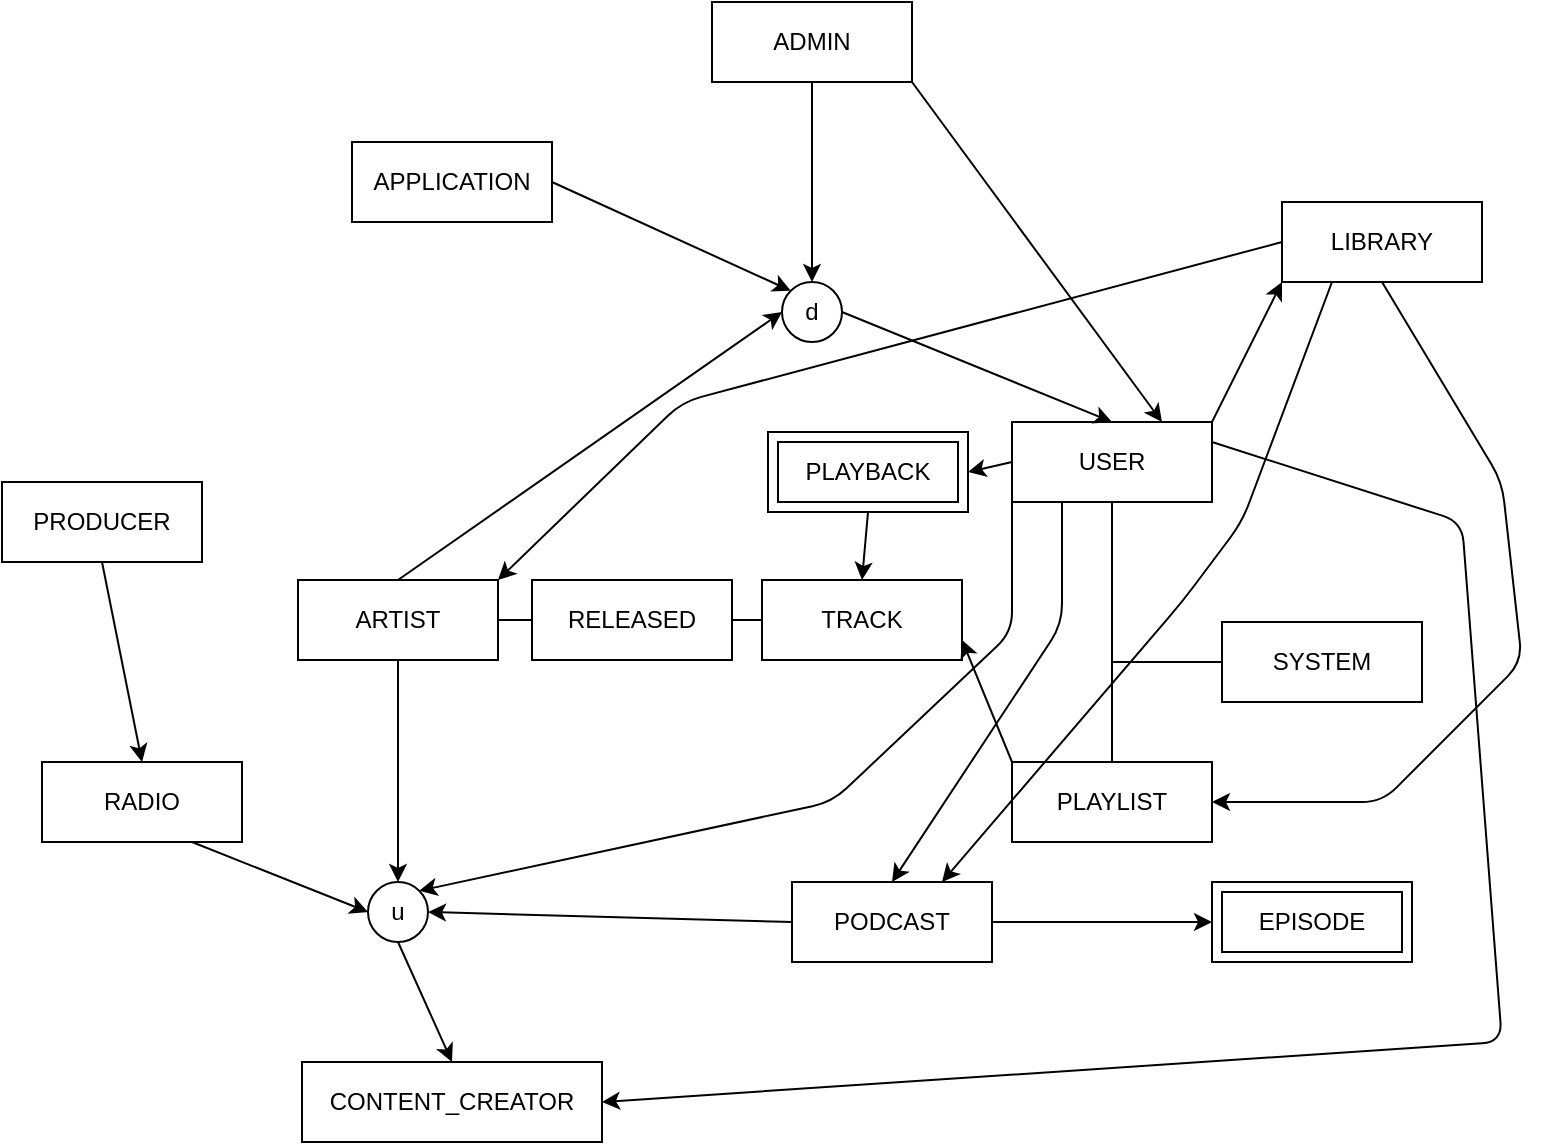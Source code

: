 <mxfile version="15.4.1" type="github">
  <diagram id="R2lEEEUBdFMjLlhIrx00" name="Page-1">
    <mxGraphModel dx="1422" dy="786" grid="0" gridSize="10" guides="1" tooltips="1" connect="1" arrows="1" fold="1" page="1" pageScale="1" pageWidth="850" pageHeight="1100" math="0" shadow="0" extFonts="Permanent Marker^https://fonts.googleapis.com/css?family=Permanent+Marker">
      <root>
        <mxCell id="0" />
        <mxCell id="1" parent="0" />
        <mxCell id="1D2xiEHlIqDx1GY5nxCo-1" value="TRACK" style="whiteSpace=wrap;html=1;align=center;" vertex="1" parent="1">
          <mxGeometry x="420" y="349" width="100" height="40" as="geometry" />
        </mxCell>
        <mxCell id="1D2xiEHlIqDx1GY5nxCo-2" value="SYSTEM" style="whiteSpace=wrap;html=1;align=center;" vertex="1" parent="1">
          <mxGeometry x="650" y="370" width="100" height="40" as="geometry" />
        </mxCell>
        <mxCell id="1D2xiEHlIqDx1GY5nxCo-53" style="edgeStyle=none;rounded=1;orthogonalLoop=1;jettySize=auto;html=1;exitX=0.5;exitY=1;exitDx=0;exitDy=0;entryX=0.5;entryY=0;entryDx=0;entryDy=0;" edge="1" parent="1" source="1D2xiEHlIqDx1GY5nxCo-3" target="1D2xiEHlIqDx1GY5nxCo-52">
          <mxGeometry relative="1" as="geometry" />
        </mxCell>
        <mxCell id="1D2xiEHlIqDx1GY5nxCo-62" style="edgeStyle=none;rounded=1;orthogonalLoop=1;jettySize=auto;html=1;exitX=0.5;exitY=0;exitDx=0;exitDy=0;entryX=0;entryY=0.5;entryDx=0;entryDy=0;" edge="1" parent="1" source="1D2xiEHlIqDx1GY5nxCo-3" target="1D2xiEHlIqDx1GY5nxCo-64">
          <mxGeometry relative="1" as="geometry">
            <mxPoint x="350" y="200" as="targetPoint" />
            <Array as="points" />
          </mxGeometry>
        </mxCell>
        <mxCell id="1D2xiEHlIqDx1GY5nxCo-3" value="ARTIST" style="whiteSpace=wrap;html=1;align=center;" vertex="1" parent="1">
          <mxGeometry x="188" y="349" width="100" height="40" as="geometry" />
        </mxCell>
        <mxCell id="1D2xiEHlIqDx1GY5nxCo-4" value="RELEASED" style="whiteSpace=wrap;html=1;align=center;" vertex="1" parent="1">
          <mxGeometry x="305" y="349" width="100" height="40" as="geometry" />
        </mxCell>
        <mxCell id="1D2xiEHlIqDx1GY5nxCo-69" style="edgeStyle=none;rounded=1;orthogonalLoop=1;jettySize=auto;html=1;exitX=0;exitY=0;exitDx=0;exitDy=0;entryX=1;entryY=0.75;entryDx=0;entryDy=0;" edge="1" parent="1" source="1D2xiEHlIqDx1GY5nxCo-5" target="1D2xiEHlIqDx1GY5nxCo-1">
          <mxGeometry relative="1" as="geometry" />
        </mxCell>
        <mxCell id="1D2xiEHlIqDx1GY5nxCo-5" value="PLAYLIST" style="whiteSpace=wrap;html=1;align=center;" vertex="1" parent="1">
          <mxGeometry x="545" y="440" width="100" height="40" as="geometry" />
        </mxCell>
        <mxCell id="1D2xiEHlIqDx1GY5nxCo-18" style="edgeStyle=none;rounded=0;orthogonalLoop=1;jettySize=auto;html=1;exitX=0;exitY=0.5;exitDx=0;exitDy=0;entryX=1;entryY=0.5;entryDx=0;entryDy=0;" edge="1" parent="1" source="1D2xiEHlIqDx1GY5nxCo-8" target="1D2xiEHlIqDx1GY5nxCo-17">
          <mxGeometry relative="1" as="geometry" />
        </mxCell>
        <mxCell id="1D2xiEHlIqDx1GY5nxCo-49" style="edgeStyle=none;rounded=1;orthogonalLoop=1;jettySize=auto;html=1;exitX=0.25;exitY=1;exitDx=0;exitDy=0;entryX=0.5;entryY=0;entryDx=0;entryDy=0;" edge="1" parent="1" source="1D2xiEHlIqDx1GY5nxCo-8" target="1D2xiEHlIqDx1GY5nxCo-39">
          <mxGeometry relative="1" as="geometry">
            <mxPoint x="355" y="540" as="targetPoint" />
            <Array as="points">
              <mxPoint x="570" y="371" />
            </Array>
          </mxGeometry>
        </mxCell>
        <mxCell id="1D2xiEHlIqDx1GY5nxCo-59" style="edgeStyle=none;rounded=1;orthogonalLoop=1;jettySize=auto;html=1;exitX=1;exitY=0.25;exitDx=0;exitDy=0;entryX=1;entryY=0.5;entryDx=0;entryDy=0;" edge="1" parent="1" source="1D2xiEHlIqDx1GY5nxCo-8" target="1D2xiEHlIqDx1GY5nxCo-55">
          <mxGeometry relative="1" as="geometry">
            <Array as="points">
              <mxPoint x="770" y="320" />
              <mxPoint x="790" y="580" />
            </Array>
          </mxGeometry>
        </mxCell>
        <mxCell id="1D2xiEHlIqDx1GY5nxCo-61" style="edgeStyle=none;rounded=1;orthogonalLoop=1;jettySize=auto;html=1;exitX=0;exitY=1;exitDx=0;exitDy=0;entryX=1;entryY=0;entryDx=0;entryDy=0;" edge="1" parent="1" source="1D2xiEHlIqDx1GY5nxCo-8" target="1D2xiEHlIqDx1GY5nxCo-52">
          <mxGeometry relative="1" as="geometry">
            <Array as="points">
              <mxPoint x="545" y="375" />
              <mxPoint x="455" y="460" />
            </Array>
          </mxGeometry>
        </mxCell>
        <mxCell id="1D2xiEHlIqDx1GY5nxCo-73" style="edgeStyle=none;rounded=1;orthogonalLoop=1;jettySize=auto;html=1;exitX=1;exitY=0;exitDx=0;exitDy=0;entryX=0;entryY=1;entryDx=0;entryDy=0;" edge="1" parent="1" source="1D2xiEHlIqDx1GY5nxCo-8" target="1D2xiEHlIqDx1GY5nxCo-72">
          <mxGeometry relative="1" as="geometry" />
        </mxCell>
        <mxCell id="1D2xiEHlIqDx1GY5nxCo-8" value="USER" style="whiteSpace=wrap;html=1;align=center;" vertex="1" parent="1">
          <mxGeometry x="545" y="270" width="100" height="40" as="geometry" />
        </mxCell>
        <mxCell id="1D2xiEHlIqDx1GY5nxCo-10" value="" style="endArrow=none;html=1;rounded=0;entryX=0;entryY=0.5;entryDx=0;entryDy=0;exitX=1;exitY=0.5;exitDx=0;exitDy=0;" edge="1" parent="1" source="1D2xiEHlIqDx1GY5nxCo-3" target="1D2xiEHlIqDx1GY5nxCo-4">
          <mxGeometry relative="1" as="geometry">
            <mxPoint x="325" y="410" as="sourcePoint" />
            <mxPoint x="415" y="410" as="targetPoint" />
          </mxGeometry>
        </mxCell>
        <mxCell id="1D2xiEHlIqDx1GY5nxCo-11" value="" style="endArrow=none;html=1;rounded=0;entryX=1;entryY=0.5;entryDx=0;entryDy=0;exitX=0;exitY=0.5;exitDx=0;exitDy=0;" edge="1" parent="1" source="1D2xiEHlIqDx1GY5nxCo-1" target="1D2xiEHlIqDx1GY5nxCo-4">
          <mxGeometry relative="1" as="geometry">
            <mxPoint x="325" y="410" as="sourcePoint" />
            <mxPoint x="355" y="490" as="targetPoint" />
          </mxGeometry>
        </mxCell>
        <mxCell id="1D2xiEHlIqDx1GY5nxCo-14" value="" style="endArrow=none;html=1;rounded=0;entryX=0.5;entryY=0;entryDx=0;entryDy=0;exitX=0.5;exitY=1;exitDx=0;exitDy=0;" edge="1" parent="1" source="1D2xiEHlIqDx1GY5nxCo-8" target="1D2xiEHlIqDx1GY5nxCo-5">
          <mxGeometry relative="1" as="geometry">
            <mxPoint x="605" y="490" as="sourcePoint" />
            <mxPoint x="675" y="550" as="targetPoint" />
          </mxGeometry>
        </mxCell>
        <mxCell id="1D2xiEHlIqDx1GY5nxCo-15" value="" style="endArrow=none;html=1;rounded=0;exitX=0;exitY=0.5;exitDx=0;exitDy=0;" edge="1" parent="1" source="1D2xiEHlIqDx1GY5nxCo-2">
          <mxGeometry relative="1" as="geometry">
            <mxPoint x="605" y="310" as="sourcePoint" />
            <mxPoint x="595" y="390" as="targetPoint" />
          </mxGeometry>
        </mxCell>
        <mxCell id="1D2xiEHlIqDx1GY5nxCo-19" style="edgeStyle=none;rounded=0;orthogonalLoop=1;jettySize=auto;html=1;exitX=0.5;exitY=1;exitDx=0;exitDy=0;entryX=0.5;entryY=0;entryDx=0;entryDy=0;" edge="1" parent="1" source="1D2xiEHlIqDx1GY5nxCo-17" target="1D2xiEHlIqDx1GY5nxCo-1">
          <mxGeometry relative="1" as="geometry" />
        </mxCell>
        <mxCell id="1D2xiEHlIqDx1GY5nxCo-17" value="PLAYBACK" style="shape=ext;margin=3;double=1;whiteSpace=wrap;html=1;align=center;" vertex="1" parent="1">
          <mxGeometry x="423" y="275" width="100" height="40" as="geometry" />
        </mxCell>
        <mxCell id="1D2xiEHlIqDx1GY5nxCo-44" style="edgeStyle=none;rounded=1;orthogonalLoop=1;jettySize=auto;html=1;exitX=1;exitY=0.5;exitDx=0;exitDy=0;entryX=0;entryY=0.5;entryDx=0;entryDy=0;" edge="1" parent="1" source="1D2xiEHlIqDx1GY5nxCo-39" target="1D2xiEHlIqDx1GY5nxCo-46">
          <mxGeometry relative="1" as="geometry">
            <mxPoint x="495" y="550" as="targetPoint" />
          </mxGeometry>
        </mxCell>
        <mxCell id="1D2xiEHlIqDx1GY5nxCo-54" style="edgeStyle=none;rounded=1;orthogonalLoop=1;jettySize=auto;html=1;exitX=0;exitY=0.5;exitDx=0;exitDy=0;entryX=1;entryY=0.5;entryDx=0;entryDy=0;" edge="1" parent="1" source="1D2xiEHlIqDx1GY5nxCo-39" target="1D2xiEHlIqDx1GY5nxCo-52">
          <mxGeometry relative="1" as="geometry" />
        </mxCell>
        <mxCell id="1D2xiEHlIqDx1GY5nxCo-39" value="PODCAST" style="whiteSpace=wrap;html=1;align=center;" vertex="1" parent="1">
          <mxGeometry x="435" y="500" width="100" height="40" as="geometry" />
        </mxCell>
        <mxCell id="1D2xiEHlIqDx1GY5nxCo-46" value="EPISODE" style="shape=ext;margin=3;double=1;whiteSpace=wrap;html=1;align=center;" vertex="1" parent="1">
          <mxGeometry x="645" y="500" width="100" height="40" as="geometry" />
        </mxCell>
        <mxCell id="1D2xiEHlIqDx1GY5nxCo-51" value="" style="edgeStyle=none;rounded=1;orthogonalLoop=1;jettySize=auto;html=1;entryX=0.5;entryY=0;entryDx=0;entryDy=0;endArrow=none;" edge="1" parent="1">
          <mxGeometry relative="1" as="geometry">
            <mxPoint x="355" y="540" as="sourcePoint" />
            <mxPoint x="355" y="540" as="targetPoint" />
          </mxGeometry>
        </mxCell>
        <mxCell id="1D2xiEHlIqDx1GY5nxCo-58" style="edgeStyle=none;rounded=1;orthogonalLoop=1;jettySize=auto;html=1;exitX=0.5;exitY=1;exitDx=0;exitDy=0;entryX=0.5;entryY=0;entryDx=0;entryDy=0;" edge="1" parent="1" source="1D2xiEHlIqDx1GY5nxCo-52" target="1D2xiEHlIqDx1GY5nxCo-55">
          <mxGeometry relative="1" as="geometry" />
        </mxCell>
        <mxCell id="1D2xiEHlIqDx1GY5nxCo-52" value="u" style="ellipse;whiteSpace=wrap;html=1;aspect=fixed;" vertex="1" parent="1">
          <mxGeometry x="223" y="500" width="30" height="30" as="geometry" />
        </mxCell>
        <mxCell id="1D2xiEHlIqDx1GY5nxCo-55" value="CONTENT_CREATOR" style="whiteSpace=wrap;html=1;align=center;" vertex="1" parent="1">
          <mxGeometry x="190" y="590" width="150" height="40" as="geometry" />
        </mxCell>
        <mxCell id="1D2xiEHlIqDx1GY5nxCo-65" style="edgeStyle=none;rounded=1;orthogonalLoop=1;jettySize=auto;html=1;exitX=0.5;exitY=1;exitDx=0;exitDy=0;entryX=0.5;entryY=0;entryDx=0;entryDy=0;" edge="1" parent="1" source="1D2xiEHlIqDx1GY5nxCo-63" target="1D2xiEHlIqDx1GY5nxCo-64">
          <mxGeometry relative="1" as="geometry" />
        </mxCell>
        <mxCell id="1D2xiEHlIqDx1GY5nxCo-70" style="edgeStyle=none;rounded=1;orthogonalLoop=1;jettySize=auto;html=1;exitX=1;exitY=1;exitDx=0;exitDy=0;entryX=0.75;entryY=0;entryDx=0;entryDy=0;" edge="1" parent="1" source="1D2xiEHlIqDx1GY5nxCo-63" target="1D2xiEHlIqDx1GY5nxCo-8">
          <mxGeometry relative="1" as="geometry">
            <mxPoint x="650" y="200" as="targetPoint" />
          </mxGeometry>
        </mxCell>
        <mxCell id="1D2xiEHlIqDx1GY5nxCo-63" value="ADMIN" style="whiteSpace=wrap;html=1;align=center;" vertex="1" parent="1">
          <mxGeometry x="395" y="60" width="100" height="40" as="geometry" />
        </mxCell>
        <mxCell id="1D2xiEHlIqDx1GY5nxCo-66" style="edgeStyle=none;rounded=1;orthogonalLoop=1;jettySize=auto;html=1;exitX=1;exitY=0.5;exitDx=0;exitDy=0;entryX=0.5;entryY=0;entryDx=0;entryDy=0;" edge="1" parent="1" source="1D2xiEHlIqDx1GY5nxCo-64" target="1D2xiEHlIqDx1GY5nxCo-8">
          <mxGeometry relative="1" as="geometry" />
        </mxCell>
        <mxCell id="1D2xiEHlIqDx1GY5nxCo-64" value="d" style="ellipse;whiteSpace=wrap;html=1;aspect=fixed;" vertex="1" parent="1">
          <mxGeometry x="430" y="200" width="30" height="30" as="geometry" />
        </mxCell>
        <mxCell id="1D2xiEHlIqDx1GY5nxCo-68" style="edgeStyle=none;rounded=1;orthogonalLoop=1;jettySize=auto;html=1;exitX=1;exitY=0.5;exitDx=0;exitDy=0;entryX=0;entryY=0;entryDx=0;entryDy=0;" edge="1" parent="1" source="1D2xiEHlIqDx1GY5nxCo-67" target="1D2xiEHlIqDx1GY5nxCo-64">
          <mxGeometry relative="1" as="geometry" />
        </mxCell>
        <mxCell id="1D2xiEHlIqDx1GY5nxCo-67" value="APPLICATION" style="whiteSpace=wrap;html=1;align=center;" vertex="1" parent="1">
          <mxGeometry x="215" y="130" width="100" height="40" as="geometry" />
        </mxCell>
        <mxCell id="1D2xiEHlIqDx1GY5nxCo-74" style="edgeStyle=none;rounded=1;orthogonalLoop=1;jettySize=auto;html=1;exitX=0.5;exitY=1;exitDx=0;exitDy=0;entryX=1;entryY=0.5;entryDx=0;entryDy=0;" edge="1" parent="1" source="1D2xiEHlIqDx1GY5nxCo-72" target="1D2xiEHlIqDx1GY5nxCo-5">
          <mxGeometry relative="1" as="geometry">
            <Array as="points">
              <mxPoint x="790" y="300" />
              <mxPoint x="800" y="390" />
              <mxPoint x="730" y="460" />
            </Array>
          </mxGeometry>
        </mxCell>
        <mxCell id="1D2xiEHlIqDx1GY5nxCo-75" style="edgeStyle=none;rounded=1;orthogonalLoop=1;jettySize=auto;html=1;exitX=0;exitY=0.5;exitDx=0;exitDy=0;entryX=1;entryY=0;entryDx=0;entryDy=0;" edge="1" parent="1" source="1D2xiEHlIqDx1GY5nxCo-72" target="1D2xiEHlIqDx1GY5nxCo-3">
          <mxGeometry relative="1" as="geometry">
            <Array as="points">
              <mxPoint x="380" y="260" />
            </Array>
          </mxGeometry>
        </mxCell>
        <mxCell id="1D2xiEHlIqDx1GY5nxCo-76" style="edgeStyle=none;rounded=1;orthogonalLoop=1;jettySize=auto;html=1;exitX=0.25;exitY=1;exitDx=0;exitDy=0;entryX=0.75;entryY=0;entryDx=0;entryDy=0;" edge="1" parent="1" source="1D2xiEHlIqDx1GY5nxCo-72" target="1D2xiEHlIqDx1GY5nxCo-39">
          <mxGeometry relative="1" as="geometry">
            <Array as="points">
              <mxPoint x="660" y="320" />
              <mxPoint x="630" y="360" />
            </Array>
          </mxGeometry>
        </mxCell>
        <mxCell id="1D2xiEHlIqDx1GY5nxCo-72" value="LIBRARY" style="whiteSpace=wrap;html=1;align=center;" vertex="1" parent="1">
          <mxGeometry x="680" y="160" width="100" height="40" as="geometry" />
        </mxCell>
        <mxCell id="1D2xiEHlIqDx1GY5nxCo-80" style="edgeStyle=none;rounded=1;orthogonalLoop=1;jettySize=auto;html=1;exitX=0.75;exitY=1;exitDx=0;exitDy=0;entryX=0;entryY=0.5;entryDx=0;entryDy=0;" edge="1" parent="1" source="1D2xiEHlIqDx1GY5nxCo-77" target="1D2xiEHlIqDx1GY5nxCo-52">
          <mxGeometry relative="1" as="geometry" />
        </mxCell>
        <mxCell id="1D2xiEHlIqDx1GY5nxCo-77" value="RADIO" style="whiteSpace=wrap;html=1;align=center;" vertex="1" parent="1">
          <mxGeometry x="60" y="440" width="100" height="40" as="geometry" />
        </mxCell>
        <mxCell id="1D2xiEHlIqDx1GY5nxCo-79" style="edgeStyle=none;rounded=1;orthogonalLoop=1;jettySize=auto;html=1;exitX=0.5;exitY=1;exitDx=0;exitDy=0;entryX=0.5;entryY=0;entryDx=0;entryDy=0;" edge="1" parent="1" source="1D2xiEHlIqDx1GY5nxCo-78" target="1D2xiEHlIqDx1GY5nxCo-77">
          <mxGeometry relative="1" as="geometry" />
        </mxCell>
        <mxCell id="1D2xiEHlIqDx1GY5nxCo-78" value="PRODUCER" style="whiteSpace=wrap;html=1;align=center;" vertex="1" parent="1">
          <mxGeometry x="40" y="300" width="100" height="40" as="geometry" />
        </mxCell>
      </root>
    </mxGraphModel>
  </diagram>
</mxfile>
